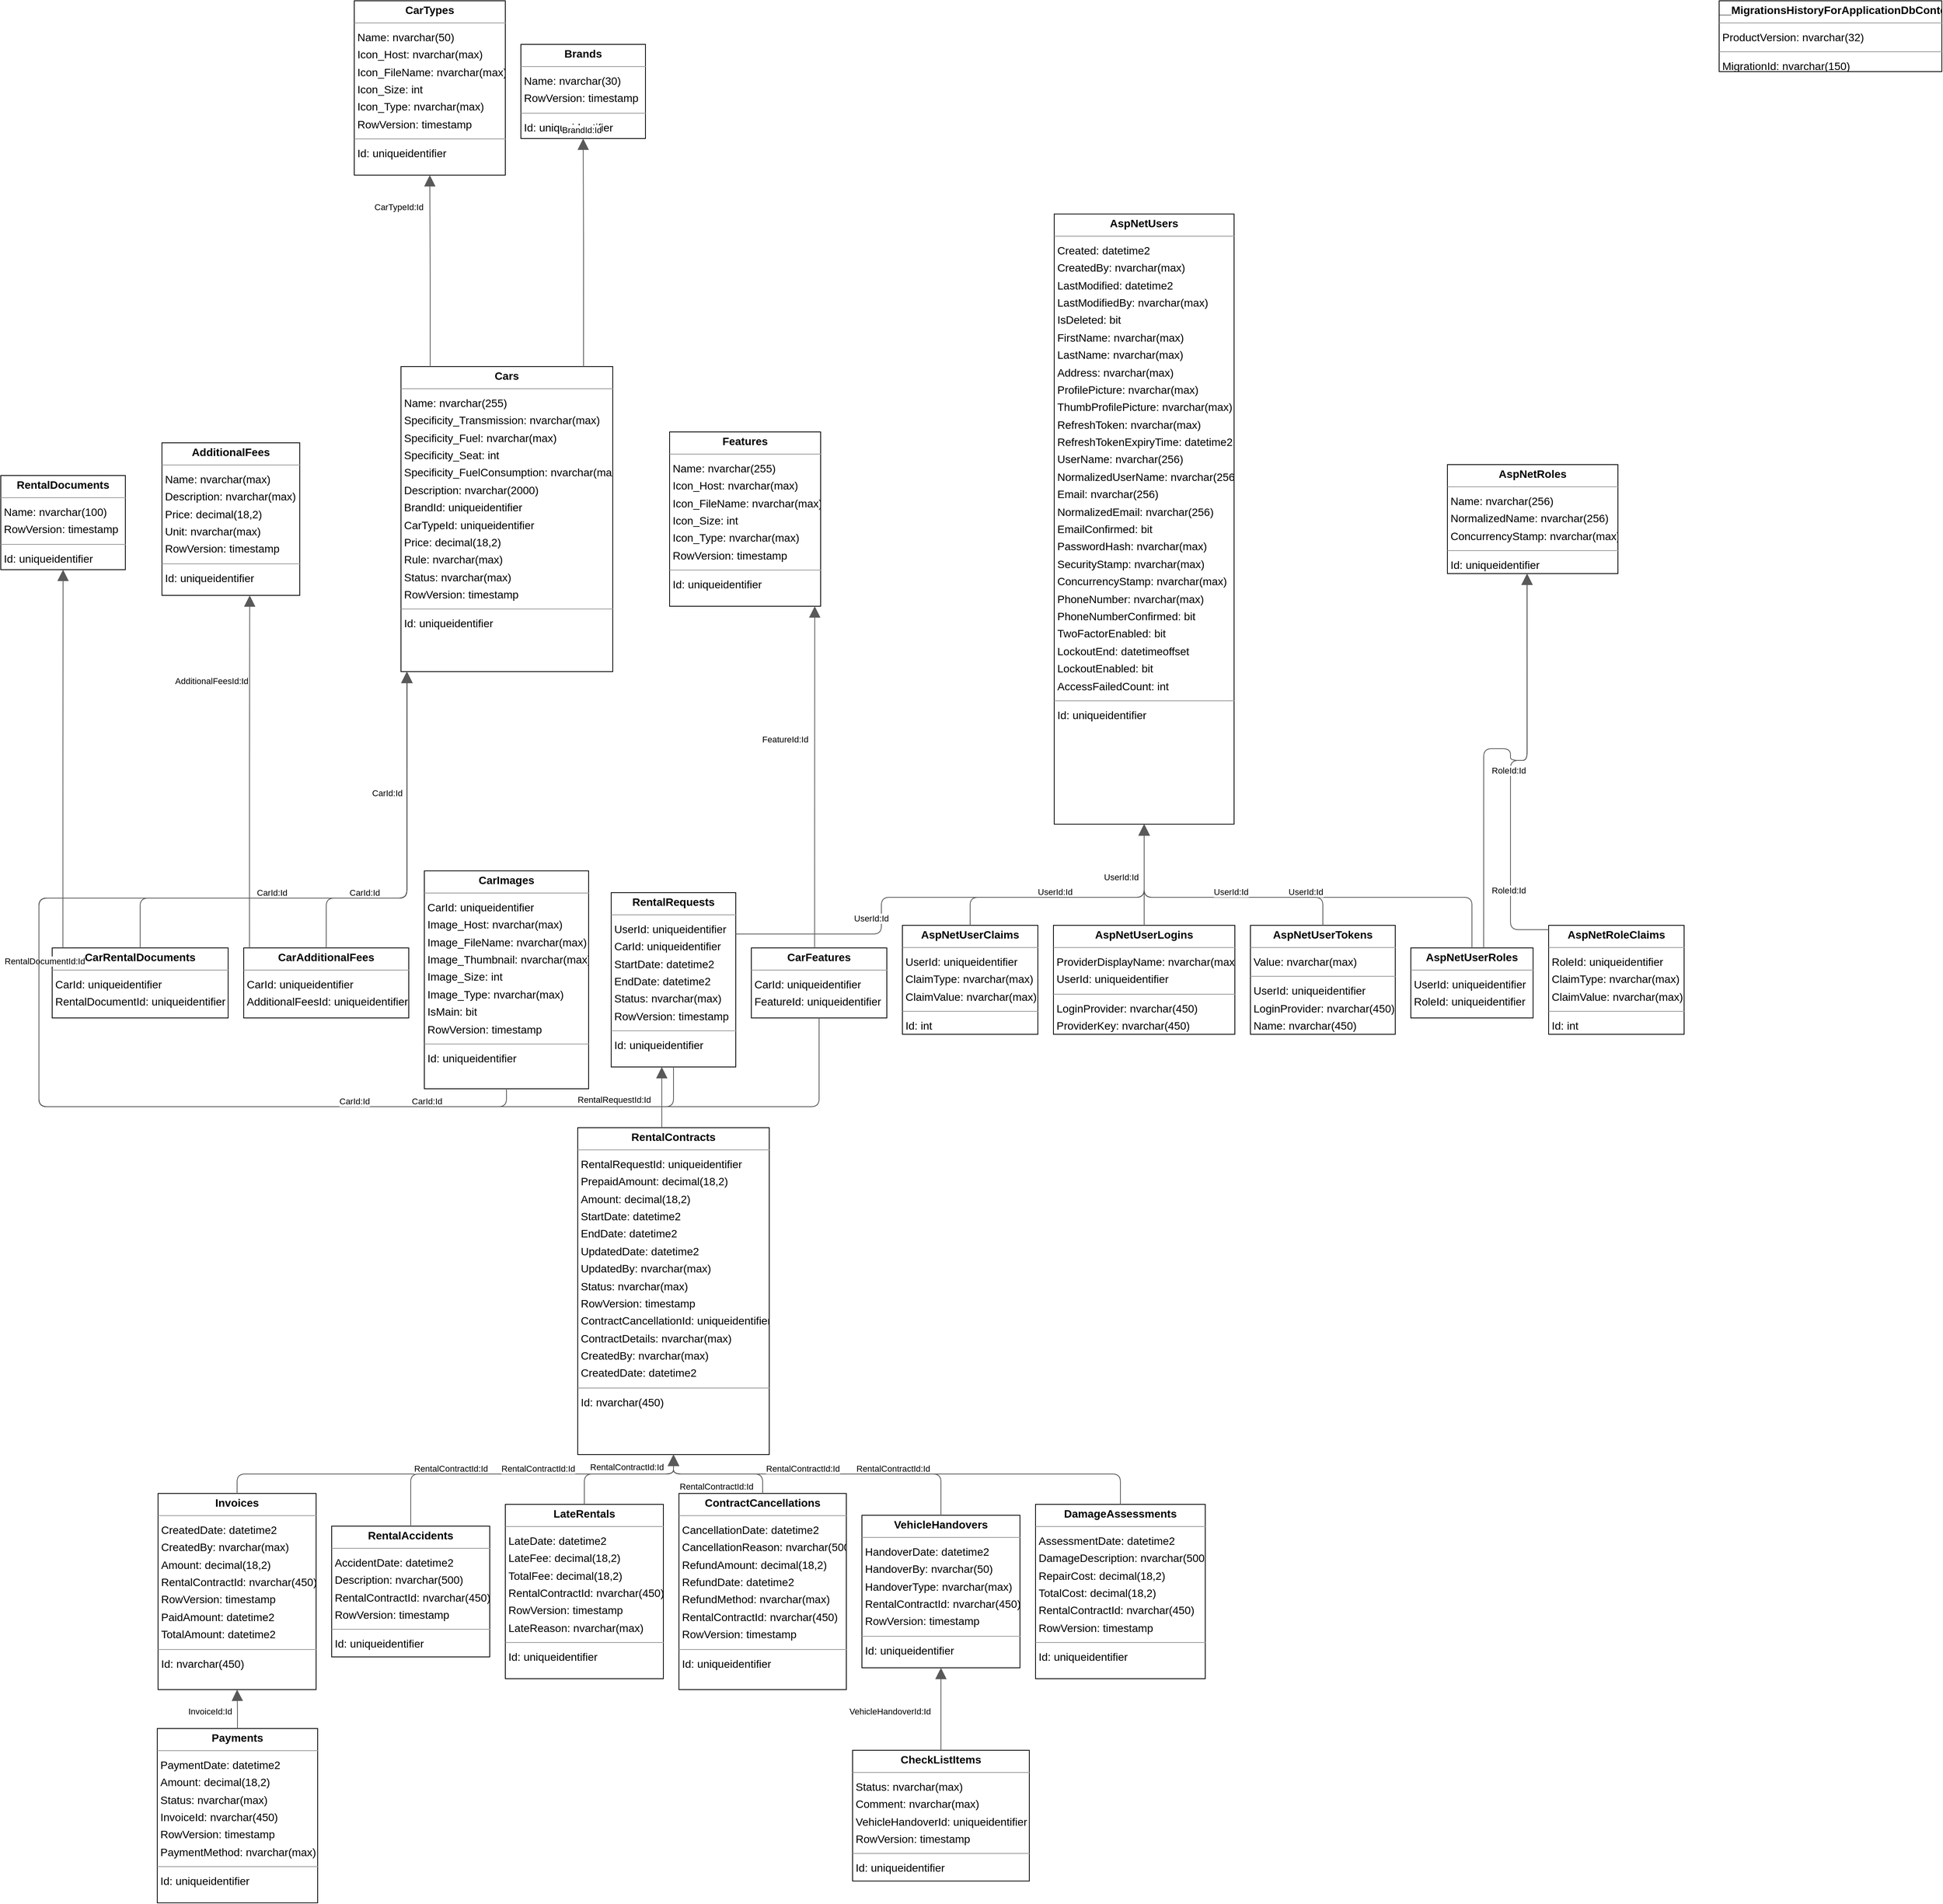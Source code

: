 <mxGraphModel dx="0" dy="0" grid="1" gridSize="10" guides="1" tooltips="1" connect="1" arrows="1" fold="1" page="0" pageScale="1" background="none" math="0" shadow="0">
  <root>
    <mxCell id="0" />
    <mxCell id="1" parent="0" />
    <mxCell id="node15" parent="1" vertex="1" value="&lt;p style=&quot;margin:0px;margin-top:4px;text-align:center;&quot;&gt;&lt;b&gt;AdditionalFees&lt;/b&gt;&lt;/p&gt;&lt;hr size=&quot;1&quot;/&gt;&lt;p style=&quot;margin:0 0 0 4px;line-height:1.6;&quot;&gt; Name: nvarchar(max)&lt;br/&gt; Description: nvarchar(max)&lt;br/&gt; Price: decimal(18,2)&lt;br/&gt; Unit: nvarchar(max)&lt;br/&gt; RowVersion: timestamp&lt;/p&gt;&lt;hr size=&quot;1&quot;/&gt;&lt;p style=&quot;margin:0 0 0 4px;line-height:1.6;&quot;&gt; Id: uniqueidentifier&lt;/p&gt;" style="verticalAlign=top;align=left;overflow=fill;fontSize=14;fontFamily=Helvetica;html=1;rounded=0;shadow=0;comic=0;labelBackgroundColor=none;strokeWidth=1;">
      <mxGeometry x="64" y="176" width="177" height="196" as="geometry" />
    </mxCell>
    <mxCell id="node0" parent="1" vertex="1" value="&lt;p style=&quot;margin:0px;margin-top:4px;text-align:center;&quot;&gt;&lt;b&gt;AspNetRoleClaims&lt;/b&gt;&lt;/p&gt;&lt;hr size=&quot;1&quot;/&gt;&lt;p style=&quot;margin:0 0 0 4px;line-height:1.6;&quot;&gt; RoleId: uniqueidentifier&lt;br/&gt; ClaimType: nvarchar(max)&lt;br/&gt; ClaimValue: nvarchar(max)&lt;/p&gt;&lt;hr size=&quot;1&quot;/&gt;&lt;p style=&quot;margin:0 0 0 4px;line-height:1.6;&quot;&gt; Id: int&lt;/p&gt;" style="verticalAlign=top;align=left;overflow=fill;fontSize=14;fontFamily=Helvetica;html=1;rounded=0;shadow=0;comic=0;labelBackgroundColor=none;strokeWidth=1;">
      <mxGeometry x="1845" y="796" width="174" height="140" as="geometry" />
    </mxCell>
    <mxCell id="node22" parent="1" vertex="1" value="&lt;p style=&quot;margin:0px;margin-top:4px;text-align:center;&quot;&gt;&lt;b&gt;AspNetRoles&lt;/b&gt;&lt;/p&gt;&lt;hr size=&quot;1&quot;/&gt;&lt;p style=&quot;margin:0 0 0 4px;line-height:1.6;&quot;&gt; Name: nvarchar(256)&lt;br/&gt; NormalizedName: nvarchar(256)&lt;br/&gt; ConcurrencyStamp: nvarchar(max)&lt;/p&gt;&lt;hr size=&quot;1&quot;/&gt;&lt;p style=&quot;margin:0 0 0 4px;line-height:1.6;&quot;&gt; Id: uniqueidentifier&lt;/p&gt;" style="verticalAlign=top;align=left;overflow=fill;fontSize=14;fontFamily=Helvetica;html=1;rounded=0;shadow=0;comic=0;labelBackgroundColor=none;strokeWidth=1;">
      <mxGeometry x="1715" y="204" width="219" height="140" as="geometry" />
    </mxCell>
    <mxCell id="node26" parent="1" vertex="1" value="&lt;p style=&quot;margin:0px;margin-top:4px;text-align:center;&quot;&gt;&lt;b&gt;AspNetUserClaims&lt;/b&gt;&lt;/p&gt;&lt;hr size=&quot;1&quot;/&gt;&lt;p style=&quot;margin:0 0 0 4px;line-height:1.6;&quot;&gt; UserId: uniqueidentifier&lt;br/&gt; ClaimType: nvarchar(max)&lt;br/&gt; ClaimValue: nvarchar(max)&lt;/p&gt;&lt;hr size=&quot;1&quot;/&gt;&lt;p style=&quot;margin:0 0 0 4px;line-height:1.6;&quot;&gt; Id: int&lt;/p&gt;" style="verticalAlign=top;align=left;overflow=fill;fontSize=14;fontFamily=Helvetica;html=1;rounded=0;shadow=0;comic=0;labelBackgroundColor=none;strokeWidth=1;">
      <mxGeometry x="1015" y="796" width="174" height="140" as="geometry" />
    </mxCell>
    <mxCell id="node2" parent="1" vertex="1" value="&lt;p style=&quot;margin:0px;margin-top:4px;text-align:center;&quot;&gt;&lt;b&gt;AspNetUserLogins&lt;/b&gt;&lt;/p&gt;&lt;hr size=&quot;1&quot;/&gt;&lt;p style=&quot;margin:0 0 0 4px;line-height:1.6;&quot;&gt; ProviderDisplayName: nvarchar(max)&lt;br/&gt; UserId: uniqueidentifier&lt;/p&gt;&lt;hr size=&quot;1&quot;/&gt;&lt;p style=&quot;margin:0 0 0 4px;line-height:1.6;&quot;&gt; LoginProvider: nvarchar(450)&lt;br/&gt; ProviderKey: nvarchar(450)&lt;/p&gt;" style="verticalAlign=top;align=left;overflow=fill;fontSize=14;fontFamily=Helvetica;html=1;rounded=0;shadow=0;comic=0;labelBackgroundColor=none;strokeWidth=1;">
      <mxGeometry x="1209" y="796" width="233" height="140" as="geometry" />
    </mxCell>
    <mxCell id="node6" parent="1" vertex="1" value="&lt;p style=&quot;margin:0px;margin-top:4px;text-align:center;&quot;&gt;&lt;b&gt;AspNetUserRoles&lt;/b&gt;&lt;/p&gt;&lt;hr size=&quot;1&quot;/&gt;&lt;p style=&quot;margin:0 0 0 4px;line-height:1.6;&quot;&gt; UserId: uniqueidentifier&lt;br/&gt; RoleId: uniqueidentifier&lt;/p&gt;" style="verticalAlign=top;align=left;overflow=fill;fontSize=14;fontFamily=Helvetica;html=1;rounded=0;shadow=0;comic=0;labelBackgroundColor=none;strokeWidth=1;">
      <mxGeometry x="1668" y="825" width="157" height="90" as="geometry" />
    </mxCell>
    <mxCell id="node5" parent="1" vertex="1" value="&lt;p style=&quot;margin:0px;margin-top:4px;text-align:center;&quot;&gt;&lt;b&gt;AspNetUserTokens&lt;/b&gt;&lt;/p&gt;&lt;hr size=&quot;1&quot;/&gt;&lt;p style=&quot;margin:0 0 0 4px;line-height:1.6;&quot;&gt; Value: nvarchar(max)&lt;/p&gt;&lt;hr size=&quot;1&quot;/&gt;&lt;p style=&quot;margin:0 0 0 4px;line-height:1.6;&quot;&gt; UserId: uniqueidentifier&lt;br/&gt; LoginProvider: nvarchar(450)&lt;br/&gt; Name: nvarchar(450)&lt;/p&gt;" style="verticalAlign=top;align=left;overflow=fill;fontSize=14;fontFamily=Helvetica;html=1;rounded=0;shadow=0;comic=0;labelBackgroundColor=none;strokeWidth=1;">
      <mxGeometry x="1462" y="796" width="186" height="140" as="geometry" />
    </mxCell>
    <mxCell id="node19" parent="1" vertex="1" value="&lt;p style=&quot;margin:0px;margin-top:4px;text-align:center;&quot;&gt;&lt;b&gt;AspNetUsers&lt;/b&gt;&lt;/p&gt;&lt;hr size=&quot;1&quot;/&gt;&lt;p style=&quot;margin:0 0 0 4px;line-height:1.6;&quot;&gt; Created: datetime2&lt;br/&gt; CreatedBy: nvarchar(max)&lt;br/&gt; LastModified: datetime2&lt;br/&gt; LastModifiedBy: nvarchar(max)&lt;br/&gt; IsDeleted: bit&lt;br/&gt; FirstName: nvarchar(max)&lt;br/&gt; LastName: nvarchar(max)&lt;br/&gt; Address: nvarchar(max)&lt;br/&gt; ProfilePicture: nvarchar(max)&lt;br/&gt; ThumbProfilePicture: nvarchar(max)&lt;br/&gt; RefreshToken: nvarchar(max)&lt;br/&gt; RefreshTokenExpiryTime: datetime2&lt;br/&gt; UserName: nvarchar(256)&lt;br/&gt; NormalizedUserName: nvarchar(256)&lt;br/&gt; Email: nvarchar(256)&lt;br/&gt; NormalizedEmail: nvarchar(256)&lt;br/&gt; EmailConfirmed: bit&lt;br/&gt; PasswordHash: nvarchar(max)&lt;br/&gt; SecurityStamp: nvarchar(max)&lt;br/&gt; ConcurrencyStamp: nvarchar(max)&lt;br/&gt; PhoneNumber: nvarchar(max)&lt;br/&gt; PhoneNumberConfirmed: bit&lt;br/&gt; TwoFactorEnabled: bit&lt;br/&gt; LockoutEnd: datetimeoffset&lt;br/&gt; LockoutEnabled: bit&lt;br/&gt; AccessFailedCount: int&lt;/p&gt;&lt;hr size=&quot;1&quot;/&gt;&lt;p style=&quot;margin:0 0 0 4px;line-height:1.6;&quot;&gt; Id: uniqueidentifier&lt;/p&gt;" style="verticalAlign=top;align=left;overflow=fill;fontSize=14;fontFamily=Helvetica;html=1;rounded=0;shadow=0;comic=0;labelBackgroundColor=none;strokeWidth=1;">
      <mxGeometry x="1210" y="-118" width="231" height="784" as="geometry" />
    </mxCell>
    <mxCell id="node13" parent="1" vertex="1" value="&lt;p style=&quot;margin:0px;margin-top:4px;text-align:center;&quot;&gt;&lt;b&gt;Brands&lt;/b&gt;&lt;/p&gt;&lt;hr size=&quot;1&quot;/&gt;&lt;p style=&quot;margin:0 0 0 4px;line-height:1.6;&quot;&gt; Name: nvarchar(30)&lt;br/&gt; RowVersion: timestamp&lt;/p&gt;&lt;hr size=&quot;1&quot;/&gt;&lt;p style=&quot;margin:0 0 0 4px;line-height:1.6;&quot;&gt; Id: uniqueidentifier&lt;/p&gt;" style="verticalAlign=top;align=left;overflow=fill;fontSize=14;fontFamily=Helvetica;html=1;rounded=0;shadow=0;comic=0;labelBackgroundColor=none;strokeWidth=1;">
      <mxGeometry x="525" y="-336" width="160" height="121" as="geometry" />
    </mxCell>
    <mxCell id="node7" parent="1" vertex="1" value="&lt;p style=&quot;margin:0px;margin-top:4px;text-align:center;&quot;&gt;&lt;b&gt;CarAdditionalFees&lt;/b&gt;&lt;/p&gt;&lt;hr size=&quot;1&quot;/&gt;&lt;p style=&quot;margin:0 0 0 4px;line-height:1.6;&quot;&gt; CarId: uniqueidentifier&lt;br/&gt; AdditionalFeesId: uniqueidentifier&lt;/p&gt;" style="verticalAlign=top;align=left;overflow=fill;fontSize=14;fontFamily=Helvetica;html=1;rounded=0;shadow=0;comic=0;labelBackgroundColor=none;strokeWidth=1;">
      <mxGeometry x="169" y="825" width="212" height="90" as="geometry" />
    </mxCell>
    <mxCell id="node9" parent="1" vertex="1" value="&lt;p style=&quot;margin:0px;margin-top:4px;text-align:center;&quot;&gt;&lt;b&gt;CarFeatures&lt;/b&gt;&lt;/p&gt;&lt;hr size=&quot;1&quot;/&gt;&lt;p style=&quot;margin:0 0 0 4px;line-height:1.6;&quot;&gt; CarId: uniqueidentifier&lt;br/&gt; FeatureId: uniqueidentifier&lt;/p&gt;" style="verticalAlign=top;align=left;overflow=fill;fontSize=14;fontFamily=Helvetica;html=1;rounded=0;shadow=0;comic=0;labelBackgroundColor=none;strokeWidth=1;">
      <mxGeometry x="821" y="825" width="174" height="90" as="geometry" />
    </mxCell>
    <mxCell id="node20" parent="1" vertex="1" value="&lt;p style=&quot;margin:0px;margin-top:4px;text-align:center;&quot;&gt;&lt;b&gt;CarImages&lt;/b&gt;&lt;/p&gt;&lt;hr size=&quot;1&quot;/&gt;&lt;p style=&quot;margin:0 0 0 4px;line-height:1.6;&quot;&gt; CarId: uniqueidentifier&lt;br/&gt; Image_Host: nvarchar(max)&lt;br/&gt; Image_FileName: nvarchar(max)&lt;br/&gt; Image_Thumbnail: nvarchar(max)&lt;br/&gt; Image_Size: int&lt;br/&gt; Image_Type: nvarchar(max)&lt;br/&gt; IsMain: bit&lt;br/&gt; RowVersion: timestamp&lt;/p&gt;&lt;hr size=&quot;1&quot;/&gt;&lt;p style=&quot;margin:0 0 0 4px;line-height:1.6;&quot;&gt; Id: uniqueidentifier&lt;/p&gt;" style="verticalAlign=top;align=left;overflow=fill;fontSize=14;fontFamily=Helvetica;html=1;rounded=0;shadow=0;comic=0;labelBackgroundColor=none;strokeWidth=1;">
      <mxGeometry x="401" y="726" width="211" height="280" as="geometry" />
    </mxCell>
    <mxCell id="node11" parent="1" vertex="1" value="&lt;p style=&quot;margin:0px;margin-top:4px;text-align:center;&quot;&gt;&lt;b&gt;CarRentalDocuments&lt;/b&gt;&lt;/p&gt;&lt;hr size=&quot;1&quot;/&gt;&lt;p style=&quot;margin:0 0 0 4px;line-height:1.6;&quot;&gt; CarId: uniqueidentifier&lt;br/&gt; RentalDocumentId: uniqueidentifier&lt;/p&gt;" style="verticalAlign=top;align=left;overflow=fill;fontSize=14;fontFamily=Helvetica;html=1;rounded=0;shadow=0;comic=0;labelBackgroundColor=none;strokeWidth=1;">
      <mxGeometry x="-77" y="825" width="226" height="90" as="geometry" />
    </mxCell>
    <mxCell id="node3" parent="1" vertex="1" value="&lt;p style=&quot;margin:0px;margin-top:4px;text-align:center;&quot;&gt;&lt;b&gt;CarTypes&lt;/b&gt;&lt;/p&gt;&lt;hr size=&quot;1&quot;/&gt;&lt;p style=&quot;margin:0 0 0 4px;line-height:1.6;&quot;&gt; Name: nvarchar(50)&lt;br/&gt; Icon_Host: nvarchar(max)&lt;br/&gt; Icon_FileName: nvarchar(max)&lt;br/&gt; Icon_Size: int&lt;br/&gt; Icon_Type: nvarchar(max)&lt;br/&gt; RowVersion: timestamp&lt;/p&gt;&lt;hr size=&quot;1&quot;/&gt;&lt;p style=&quot;margin:0 0 0 4px;line-height:1.6;&quot;&gt; Id: uniqueidentifier&lt;/p&gt;" style="verticalAlign=top;align=left;overflow=fill;fontSize=14;fontFamily=Helvetica;html=1;rounded=0;shadow=0;comic=0;labelBackgroundColor=none;strokeWidth=1;">
      <mxGeometry x="311" y="-392" width="194" height="224" as="geometry" />
    </mxCell>
    <mxCell id="node25" parent="1" vertex="1" value="&lt;p style=&quot;margin:0px;margin-top:4px;text-align:center;&quot;&gt;&lt;b&gt;Cars&lt;/b&gt;&lt;/p&gt;&lt;hr size=&quot;1&quot;/&gt;&lt;p style=&quot;margin:0 0 0 4px;line-height:1.6;&quot;&gt; Name: nvarchar(255)&lt;br/&gt; Specificity_Transmission: nvarchar(max)&lt;br/&gt; Specificity_Fuel: nvarchar(max)&lt;br/&gt; Specificity_Seat: int&lt;br/&gt; Specificity_FuelConsumption: nvarchar(max)&lt;br/&gt; Description: nvarchar(2000)&lt;br/&gt; BrandId: uniqueidentifier&lt;br/&gt; CarTypeId: uniqueidentifier&lt;br/&gt; Price: decimal(18,2)&lt;br/&gt; Rule: nvarchar(max)&lt;br/&gt; Status: nvarchar(max)&lt;br/&gt; RowVersion: timestamp&lt;/p&gt;&lt;hr size=&quot;1&quot;/&gt;&lt;p style=&quot;margin:0 0 0 4px;line-height:1.6;&quot;&gt; Id: uniqueidentifier&lt;/p&gt;" style="verticalAlign=top;align=left;overflow=fill;fontSize=14;fontFamily=Helvetica;html=1;rounded=0;shadow=0;comic=0;labelBackgroundColor=none;strokeWidth=1;">
      <mxGeometry x="371" y="78" width="272" height="392" as="geometry" />
    </mxCell>
    <mxCell id="node17" parent="1" vertex="1" value="&lt;p style=&quot;margin:0px;margin-top:4px;text-align:center;&quot;&gt;&lt;b&gt;CheckListItems&lt;/b&gt;&lt;/p&gt;&lt;hr size=&quot;1&quot;/&gt;&lt;p style=&quot;margin:0 0 0 4px;line-height:1.6;&quot;&gt; Status: nvarchar(max)&lt;br/&gt; Comment: nvarchar(max)&lt;br/&gt; VehicleHandoverId: uniqueidentifier&lt;br/&gt; RowVersion: timestamp&lt;/p&gt;&lt;hr size=&quot;1&quot;/&gt;&lt;p style=&quot;margin:0 0 0 4px;line-height:1.6;&quot;&gt; Id: uniqueidentifier&lt;/p&gt;" style="verticalAlign=top;align=left;overflow=fill;fontSize=14;fontFamily=Helvetica;html=1;rounded=0;shadow=0;comic=0;labelBackgroundColor=none;strokeWidth=1;">
      <mxGeometry x="951" y="1856" width="227" height="168" as="geometry" />
    </mxCell>
    <mxCell id="node24" parent="1" vertex="1" value="&lt;p style=&quot;margin:0px;margin-top:4px;text-align:center;&quot;&gt;&lt;b&gt;ContractCancellations&lt;/b&gt;&lt;/p&gt;&lt;hr size=&quot;1&quot;/&gt;&lt;p style=&quot;margin:0 0 0 4px;line-height:1.6;&quot;&gt; CancellationDate: datetime2&lt;br/&gt; CancellationReason: nvarchar(500)&lt;br/&gt; RefundAmount: decimal(18,2)&lt;br/&gt; RefundDate: datetime2&lt;br/&gt; RefundMethod: nvarchar(max)&lt;br/&gt; RentalContractId: nvarchar(450)&lt;br/&gt; RowVersion: timestamp&lt;/p&gt;&lt;hr size=&quot;1&quot;/&gt;&lt;p style=&quot;margin:0 0 0 4px;line-height:1.6;&quot;&gt; Id: uniqueidentifier&lt;/p&gt;" style="verticalAlign=top;align=left;overflow=fill;fontSize=14;fontFamily=Helvetica;html=1;rounded=0;shadow=0;comic=0;labelBackgroundColor=none;strokeWidth=1;">
      <mxGeometry x="728" y="1526" width="215" height="252" as="geometry" />
    </mxCell>
    <mxCell id="node27" parent="1" vertex="1" value="&lt;p style=&quot;margin:0px;margin-top:4px;text-align:center;&quot;&gt;&lt;b&gt;DamageAssessments&lt;/b&gt;&lt;/p&gt;&lt;hr size=&quot;1&quot;/&gt;&lt;p style=&quot;margin:0 0 0 4px;line-height:1.6;&quot;&gt; AssessmentDate: datetime2&lt;br/&gt; DamageDescription: nvarchar(500)&lt;br/&gt; RepairCost: decimal(18,2)&lt;br/&gt; TotalCost: decimal(18,2)&lt;br/&gt; RentalContractId: nvarchar(450)&lt;br/&gt; RowVersion: timestamp&lt;/p&gt;&lt;hr size=&quot;1&quot;/&gt;&lt;p style=&quot;margin:0 0 0 4px;line-height:1.6;&quot;&gt; Id: uniqueidentifier&lt;/p&gt;" style="verticalAlign=top;align=left;overflow=fill;fontSize=14;fontFamily=Helvetica;html=1;rounded=0;shadow=0;comic=0;labelBackgroundColor=none;strokeWidth=1;">
      <mxGeometry x="1186" y="1540" width="218" height="224" as="geometry" />
    </mxCell>
    <mxCell id="node16" parent="1" vertex="1" value="&lt;p style=&quot;margin:0px;margin-top:4px;text-align:center;&quot;&gt;&lt;b&gt;Features&lt;/b&gt;&lt;/p&gt;&lt;hr size=&quot;1&quot;/&gt;&lt;p style=&quot;margin:0 0 0 4px;line-height:1.6;&quot;&gt; Name: nvarchar(255)&lt;br/&gt; Icon_Host: nvarchar(max)&lt;br/&gt; Icon_FileName: nvarchar(max)&lt;br/&gt; Icon_Size: int&lt;br/&gt; Icon_Type: nvarchar(max)&lt;br/&gt; RowVersion: timestamp&lt;/p&gt;&lt;hr size=&quot;1&quot;/&gt;&lt;p style=&quot;margin:0 0 0 4px;line-height:1.6;&quot;&gt; Id: uniqueidentifier&lt;/p&gt;" style="verticalAlign=top;align=left;overflow=fill;fontSize=14;fontFamily=Helvetica;html=1;rounded=0;shadow=0;comic=0;labelBackgroundColor=none;strokeWidth=1;">
      <mxGeometry x="716" y="162" width="194" height="224" as="geometry" />
    </mxCell>
    <mxCell id="node8" parent="1" vertex="1" value="&lt;p style=&quot;margin:0px;margin-top:4px;text-align:center;&quot;&gt;&lt;b&gt;Invoices&lt;/b&gt;&lt;/p&gt;&lt;hr size=&quot;1&quot;/&gt;&lt;p style=&quot;margin:0 0 0 4px;line-height:1.6;&quot;&gt; CreatedDate: datetime2&lt;br/&gt; CreatedBy: nvarchar(max)&lt;br/&gt; Amount: decimal(18,2)&lt;br/&gt; RentalContractId: nvarchar(450)&lt;br/&gt; RowVersion: timestamp&lt;br/&gt; PaidAmount: datetime2&lt;br/&gt; TotalAmount: datetime2&lt;/p&gt;&lt;hr size=&quot;1&quot;/&gt;&lt;p style=&quot;margin:0 0 0 4px;line-height:1.6;&quot;&gt; Id: nvarchar(450)&lt;/p&gt;" style="verticalAlign=top;align=left;overflow=fill;fontSize=14;fontFamily=Helvetica;html=1;rounded=0;shadow=0;comic=0;labelBackgroundColor=none;strokeWidth=1;">
      <mxGeometry x="59" y="1526" width="203" height="252" as="geometry" />
    </mxCell>
    <mxCell id="node14" parent="1" vertex="1" value="&lt;p style=&quot;margin:0px;margin-top:4px;text-align:center;&quot;&gt;&lt;b&gt;LateRentals&lt;/b&gt;&lt;/p&gt;&lt;hr size=&quot;1&quot;/&gt;&lt;p style=&quot;margin:0 0 0 4px;line-height:1.6;&quot;&gt; LateDate: datetime2&lt;br/&gt; LateFee: decimal(18,2)&lt;br/&gt; TotalFee: decimal(18,2)&lt;br/&gt; RentalContractId: nvarchar(450)&lt;br/&gt; RowVersion: timestamp&lt;br/&gt; LateReason: nvarchar(max)&lt;/p&gt;&lt;hr size=&quot;1&quot;/&gt;&lt;p style=&quot;margin:0 0 0 4px;line-height:1.6;&quot;&gt; Id: uniqueidentifier&lt;/p&gt;" style="verticalAlign=top;align=left;overflow=fill;fontSize=14;fontFamily=Helvetica;html=1;rounded=0;shadow=0;comic=0;labelBackgroundColor=none;strokeWidth=1;">
      <mxGeometry x="505" y="1540" width="203" height="224" as="geometry" />
    </mxCell>
    <mxCell id="node4" parent="1" vertex="1" value="&lt;p style=&quot;margin:0px;margin-top:4px;text-align:center;&quot;&gt;&lt;b&gt;Payments&lt;/b&gt;&lt;/p&gt;&lt;hr size=&quot;1&quot;/&gt;&lt;p style=&quot;margin:0 0 0 4px;line-height:1.6;&quot;&gt; PaymentDate: datetime2&lt;br/&gt; Amount: decimal(18,2)&lt;br/&gt; Status: nvarchar(max)&lt;br/&gt; InvoiceId: nvarchar(450)&lt;br/&gt; RowVersion: timestamp&lt;br/&gt; PaymentMethod: nvarchar(max)&lt;/p&gt;&lt;hr size=&quot;1&quot;/&gt;&lt;p style=&quot;margin:0 0 0 4px;line-height:1.6;&quot;&gt; Id: uniqueidentifier&lt;/p&gt;" style="verticalAlign=top;align=left;overflow=fill;fontSize=14;fontFamily=Helvetica;html=1;rounded=0;shadow=0;comic=0;labelBackgroundColor=none;strokeWidth=1;">
      <mxGeometry x="58" y="1828" width="206" height="224" as="geometry" />
    </mxCell>
    <mxCell id="node10" parent="1" vertex="1" value="&lt;p style=&quot;margin:0px;margin-top:4px;text-align:center;&quot;&gt;&lt;b&gt;RentalAccidents&lt;/b&gt;&lt;/p&gt;&lt;hr size=&quot;1&quot;/&gt;&lt;p style=&quot;margin:0 0 0 4px;line-height:1.6;&quot;&gt; AccidentDate: datetime2&lt;br/&gt; Description: nvarchar(500)&lt;br/&gt; RentalContractId: nvarchar(450)&lt;br/&gt; RowVersion: timestamp&lt;/p&gt;&lt;hr size=&quot;1&quot;/&gt;&lt;p style=&quot;margin:0 0 0 4px;line-height:1.6;&quot;&gt; Id: uniqueidentifier&lt;/p&gt;" style="verticalAlign=top;align=left;overflow=fill;fontSize=14;fontFamily=Helvetica;html=1;rounded=0;shadow=0;comic=0;labelBackgroundColor=none;strokeWidth=1;">
      <mxGeometry x="282" y="1568" width="203" height="168" as="geometry" />
    </mxCell>
    <mxCell id="node12" parent="1" vertex="1" value="&lt;p style=&quot;margin:0px;margin-top:4px;text-align:center;&quot;&gt;&lt;b&gt;RentalContracts&lt;/b&gt;&lt;/p&gt;&lt;hr size=&quot;1&quot;/&gt;&lt;p style=&quot;margin:0 0 0 4px;line-height:1.6;&quot;&gt; RentalRequestId: uniqueidentifier&lt;br/&gt; PrepaidAmount: decimal(18,2)&lt;br/&gt; Amount: decimal(18,2)&lt;br/&gt; StartDate: datetime2&lt;br/&gt; EndDate: datetime2&lt;br/&gt; UpdatedDate: datetime2&lt;br/&gt; UpdatedBy: nvarchar(max)&lt;br/&gt; Status: nvarchar(max)&lt;br/&gt; RowVersion: timestamp&lt;br/&gt; ContractCancellationId: uniqueidentifier&lt;br/&gt; ContractDetails: nvarchar(max)&lt;br/&gt; CreatedBy: nvarchar(max)&lt;br/&gt; CreatedDate: datetime2&lt;/p&gt;&lt;hr size=&quot;1&quot;/&gt;&lt;p style=&quot;margin:0 0 0 4px;line-height:1.6;&quot;&gt; Id: nvarchar(450)&lt;/p&gt;" style="verticalAlign=top;align=left;overflow=fill;fontSize=14;fontFamily=Helvetica;html=1;rounded=0;shadow=0;comic=0;labelBackgroundColor=none;strokeWidth=1;">
      <mxGeometry x="598" y="1056" width="246" height="420" as="geometry" />
    </mxCell>
    <mxCell id="node23" parent="1" vertex="1" value="&lt;p style=&quot;margin:0px;margin-top:4px;text-align:center;&quot;&gt;&lt;b&gt;RentalDocuments&lt;/b&gt;&lt;/p&gt;&lt;hr size=&quot;1&quot;/&gt;&lt;p style=&quot;margin:0 0 0 4px;line-height:1.6;&quot;&gt; Name: nvarchar(100)&lt;br/&gt; RowVersion: timestamp&lt;/p&gt;&lt;hr size=&quot;1&quot;/&gt;&lt;p style=&quot;margin:0 0 0 4px;line-height:1.6;&quot;&gt; Id: uniqueidentifier&lt;/p&gt;" style="verticalAlign=top;align=left;overflow=fill;fontSize=14;fontFamily=Helvetica;html=1;rounded=0;shadow=0;comic=0;labelBackgroundColor=none;strokeWidth=1;">
      <mxGeometry x="-143" y="218" width="160" height="121" as="geometry" />
    </mxCell>
    <mxCell id="node1" parent="1" vertex="1" value="&lt;p style=&quot;margin:0px;margin-top:4px;text-align:center;&quot;&gt;&lt;b&gt;RentalRequests&lt;/b&gt;&lt;/p&gt;&lt;hr size=&quot;1&quot;/&gt;&lt;p style=&quot;margin:0 0 0 4px;line-height:1.6;&quot;&gt; UserId: uniqueidentifier&lt;br/&gt; CarId: uniqueidentifier&lt;br/&gt; StartDate: datetime2&lt;br/&gt; EndDate: datetime2&lt;br/&gt; Status: nvarchar(max)&lt;br/&gt; RowVersion: timestamp&lt;/p&gt;&lt;hr size=&quot;1&quot;/&gt;&lt;p style=&quot;margin:0 0 0 4px;line-height:1.6;&quot;&gt; Id: uniqueidentifier&lt;/p&gt;" style="verticalAlign=top;align=left;overflow=fill;fontSize=14;fontFamily=Helvetica;html=1;rounded=0;shadow=0;comic=0;labelBackgroundColor=none;strokeWidth=1;">
      <mxGeometry x="641" y="754" width="160" height="224" as="geometry" />
    </mxCell>
    <mxCell id="node21" parent="1" vertex="1" value="&lt;p style=&quot;margin:0px;margin-top:4px;text-align:center;&quot;&gt;&lt;b&gt;VehicleHandovers&lt;/b&gt;&lt;/p&gt;&lt;hr size=&quot;1&quot;/&gt;&lt;p style=&quot;margin:0 0 0 4px;line-height:1.6;&quot;&gt; HandoverDate: datetime2&lt;br/&gt; HandoverBy: nvarchar(50)&lt;br/&gt; HandoverType: nvarchar(max)&lt;br/&gt; RentalContractId: nvarchar(450)&lt;br/&gt; RowVersion: timestamp&lt;/p&gt;&lt;hr size=&quot;1&quot;/&gt;&lt;p style=&quot;margin:0 0 0 4px;line-height:1.6;&quot;&gt; Id: uniqueidentifier&lt;/p&gt;" style="verticalAlign=top;align=left;overflow=fill;fontSize=14;fontFamily=Helvetica;html=1;rounded=0;shadow=0;comic=0;labelBackgroundColor=none;strokeWidth=1;">
      <mxGeometry x="963" y="1554" width="203" height="196" as="geometry" />
    </mxCell>
    <mxCell id="node18" parent="1" vertex="1" value="&lt;p style=&quot;margin:0px;margin-top:4px;text-align:center;&quot;&gt;&lt;b&gt;__MigrationsHistoryForApplicationDbContext&lt;/b&gt;&lt;/p&gt;&lt;hr size=&quot;1&quot;/&gt;&lt;p style=&quot;margin:0 0 0 4px;line-height:1.6;&quot;&gt; ProductVersion: nvarchar(32)&lt;/p&gt;&lt;hr size=&quot;1&quot;/&gt;&lt;p style=&quot;margin:0 0 0 4px;line-height:1.6;&quot;&gt; MigrationId: nvarchar(150)&lt;/p&gt;" style="verticalAlign=top;align=left;overflow=fill;fontSize=14;fontFamily=Helvetica;html=1;rounded=0;shadow=0;comic=0;labelBackgroundColor=none;strokeWidth=1;">
      <mxGeometry x="2064" y="-392" width="286" height="91" as="geometry" />
    </mxCell>
    <mxCell id="edge17" edge="1" value="" parent="1" source="node0" target="node22" style="html=1;rounded=1;edgeStyle=orthogonalEdgeStyle;dashed=0;startArrow=none;endArrow=block;endSize=12;strokeColor=#595959;exitX=0.000;exitY=0.039;exitDx=0;exitDy=0;entryX=0.467;entryY=1.000;entryDx=0;entryDy=0;">
      <mxGeometry width="50" height="50" relative="1" as="geometry">
        <Array as="points">
          <mxPoint x="1796" y="802" />
          <mxPoint x="1796" y="584" />
          <mxPoint x="1818" y="584" />
        </Array>
      </mxGeometry>
    </mxCell>
    <mxCell id="label104" parent="edge17" vertex="1" connectable="0" value="RoleId:Id" style="edgeLabel;resizable=0;html=1;align=left;verticalAlign=top;strokeColor=default;">
      <mxGeometry x="1770" y="738" as="geometry" />
    </mxCell>
    <mxCell id="edge12" edge="1" value="" parent="1" source="node26" target="node19" style="html=1;rounded=1;edgeStyle=orthogonalEdgeStyle;dashed=0;startArrow=none;endArrow=block;endSize=12;strokeColor=#595959;exitX=0.500;exitY=0.000;exitDx=0;exitDy=0;entryX=0.500;entryY=1.000;entryDx=0;entryDy=0;">
      <mxGeometry width="50" height="50" relative="1" as="geometry">
        <Array as="points">
          <mxPoint x="1102" y="760" />
          <mxPoint x="1326" y="760" />
        </Array>
      </mxGeometry>
    </mxCell>
    <mxCell id="label74" parent="edge12" vertex="1" connectable="0" value="UserId:Id" style="edgeLabel;resizable=0;html=1;align=left;verticalAlign=top;strokeColor=default;">
      <mxGeometry x="1187" y="740" as="geometry" />
    </mxCell>
    <mxCell id="edge1" edge="1" value="" parent="1" source="node2" target="node19" style="html=1;rounded=1;edgeStyle=orthogonalEdgeStyle;dashed=0;startArrow=none;endArrow=block;endSize=12;strokeColor=#595959;exitX=0.500;exitY=0.000;exitDx=0;exitDy=0;entryX=0.500;entryY=1.000;entryDx=0;entryDy=0;">
      <mxGeometry width="50" height="50" relative="1" as="geometry">
        <Array as="points" />
      </mxGeometry>
    </mxCell>
    <mxCell id="label8" parent="edge1" vertex="1" connectable="0" value="UserId:Id" style="edgeLabel;resizable=0;html=1;align=left;verticalAlign=top;strokeColor=default;">
      <mxGeometry x="1272" y="721" as="geometry" />
    </mxCell>
    <mxCell id="edge10" edge="1" value="" parent="1" source="node6" target="node22" style="html=1;rounded=1;edgeStyle=orthogonalEdgeStyle;dashed=0;startArrow=none;endArrow=block;endSize=12;strokeColor=#595959;exitX=0.596;exitY=0.000;exitDx=0;exitDy=0;entryX=0.467;entryY=1.000;entryDx=0;entryDy=0;">
      <mxGeometry width="50" height="50" relative="1" as="geometry">
        <Array as="points">
          <mxPoint x="1762" y="569" />
          <mxPoint x="1796" y="569" />
          <mxPoint x="1796" y="584" />
          <mxPoint x="1818" y="584" />
        </Array>
      </mxGeometry>
    </mxCell>
    <mxCell id="label62" parent="edge10" vertex="1" connectable="0" value="RoleId:Id" style="edgeLabel;resizable=0;html=1;align=left;verticalAlign=top;strokeColor=default;">
      <mxGeometry x="1770" y="584" as="geometry" />
    </mxCell>
    <mxCell id="edge0" edge="1" value="" parent="1" source="node6" target="node19" style="html=1;rounded=1;edgeStyle=orthogonalEdgeStyle;dashed=0;startArrow=none;endArrow=block;endSize=12;strokeColor=#595959;exitX=0.500;exitY=0.000;exitDx=0;exitDy=0;entryX=0.500;entryY=1.000;entryDx=0;entryDy=0;">
      <mxGeometry width="50" height="50" relative="1" as="geometry">
        <Array as="points">
          <mxPoint x="1747" y="760" />
          <mxPoint x="1326" y="760" />
        </Array>
      </mxGeometry>
    </mxCell>
    <mxCell id="label2" parent="edge0" vertex="1" connectable="0" value="UserId:Id" style="edgeLabel;resizable=0;html=1;align=left;verticalAlign=top;strokeColor=default;">
      <mxGeometry x="1509" y="740" as="geometry" />
    </mxCell>
    <mxCell id="edge16" edge="1" value="" parent="1" source="node5" target="node19" style="html=1;rounded=1;edgeStyle=orthogonalEdgeStyle;dashed=0;startArrow=none;endArrow=block;endSize=12;strokeColor=#595959;exitX=0.500;exitY=0.000;exitDx=0;exitDy=0;entryX=0.500;entryY=1.000;entryDx=0;entryDy=0;">
      <mxGeometry width="50" height="50" relative="1" as="geometry">
        <Array as="points">
          <mxPoint x="1555" y="760" />
          <mxPoint x="1326" y="760" />
        </Array>
      </mxGeometry>
    </mxCell>
    <mxCell id="label98" parent="edge16" vertex="1" connectable="0" value="UserId:Id" style="edgeLabel;resizable=0;html=1;align=left;verticalAlign=top;strokeColor=default;">
      <mxGeometry x="1413" y="740" as="geometry" />
    </mxCell>
    <mxCell id="edge9" edge="1" value="" parent="1" source="node7" target="node15" style="html=1;rounded=1;edgeStyle=orthogonalEdgeStyle;dashed=0;startArrow=none;endArrow=block;endSize=12;strokeColor=#595959;exitX=0.035;exitY=0.000;exitDx=0;exitDy=0;entryX=0.637;entryY=1.000;entryDx=0;entryDy=0;">
      <mxGeometry width="50" height="50" relative="1" as="geometry">
        <Array as="points" />
      </mxGeometry>
    </mxCell>
    <mxCell id="label56" parent="edge9" vertex="1" connectable="0" value="AdditionalFeesId:Id" style="edgeLabel;resizable=0;html=1;align=left;verticalAlign=top;strokeColor=default;">
      <mxGeometry x="79" y="469" as="geometry" />
    </mxCell>
    <mxCell id="edge24" edge="1" value="" parent="1" source="node7" target="node25" style="html=1;rounded=1;edgeStyle=orthogonalEdgeStyle;dashed=0;startArrow=none;endArrow=block;endSize=12;strokeColor=#595959;exitX=0.500;exitY=0.000;exitDx=0;exitDy=0;entryX=0.028;entryY=1.000;entryDx=0;entryDy=0;">
      <mxGeometry width="50" height="50" relative="1" as="geometry">
        <Array as="points">
          <mxPoint x="275" y="761" />
          <mxPoint x="379" y="761" />
        </Array>
      </mxGeometry>
    </mxCell>
    <mxCell id="label146" parent="edge24" vertex="1" connectable="0" value="CarId:Id" style="edgeLabel;resizable=0;html=1;align=left;verticalAlign=top;strokeColor=default;">
      <mxGeometry x="303" y="741" as="geometry" />
    </mxCell>
    <mxCell id="edge5" edge="1" value="" parent="1" source="node9" target="node25" style="html=1;rounded=1;edgeStyle=orthogonalEdgeStyle;dashed=0;startArrow=none;endArrow=block;endSize=12;strokeColor=#595959;exitX=0.500;exitY=1.000;exitDx=0;exitDy=0;entryX=0.028;entryY=1.000;entryDx=0;entryDy=0;">
      <mxGeometry width="50" height="50" relative="1" as="geometry">
        <Array as="points">
          <mxPoint x="908" y="1029" />
          <mxPoint x="-94" y="1029" />
          <mxPoint x="-94" y="761" />
          <mxPoint x="379" y="761" />
        </Array>
      </mxGeometry>
    </mxCell>
    <mxCell id="label32" parent="edge5" vertex="1" connectable="0" value="CarId:Id" style="edgeLabel;resizable=0;html=1;align=left;verticalAlign=top;strokeColor=default;">
      <mxGeometry x="383" y="1009" as="geometry" />
    </mxCell>
    <mxCell id="edge15" edge="1" value="" parent="1" source="node9" target="node16" style="html=1;rounded=1;edgeStyle=orthogonalEdgeStyle;dashed=0;startArrow=none;endArrow=block;endSize=12;strokeColor=#595959;exitX=0.467;exitY=0.000;exitDx=0;exitDy=0;entryX=0.961;entryY=1.000;entryDx=0;entryDy=0;">
      <mxGeometry width="50" height="50" relative="1" as="geometry">
        <Array as="points" />
      </mxGeometry>
    </mxCell>
    <mxCell id="label92" parent="edge15" vertex="1" connectable="0" value="FeatureId:Id" style="edgeLabel;resizable=0;html=1;align=left;verticalAlign=top;strokeColor=default;">
      <mxGeometry x="833" y="544" as="geometry" />
    </mxCell>
    <mxCell id="edge4" edge="1" value="" parent="1" source="node20" target="node25" style="html=1;rounded=1;edgeStyle=orthogonalEdgeStyle;dashed=0;startArrow=none;endArrow=block;endSize=12;strokeColor=#595959;exitX=0.500;exitY=1.000;exitDx=0;exitDy=0;entryX=0.028;entryY=1.000;entryDx=0;entryDy=0;">
      <mxGeometry width="50" height="50" relative="1" as="geometry">
        <Array as="points">
          <mxPoint x="507" y="1029" />
          <mxPoint x="-94" y="1029" />
          <mxPoint x="-94" y="761" />
          <mxPoint x="379" y="761" />
        </Array>
      </mxGeometry>
    </mxCell>
    <mxCell id="label26" parent="edge4" vertex="1" connectable="0" value="CarId:Id" style="edgeLabel;resizable=0;html=1;align=left;verticalAlign=top;strokeColor=default;">
      <mxGeometry x="332" y="613" as="geometry" />
    </mxCell>
    <mxCell id="edge22" edge="1" value="" parent="1" source="node11" target="node25" style="html=1;rounded=1;edgeStyle=orthogonalEdgeStyle;dashed=0;startArrow=none;endArrow=block;endSize=12;strokeColor=#595959;exitX=0.500;exitY=0.000;exitDx=0;exitDy=0;entryX=0.028;entryY=1.000;entryDx=0;entryDy=0;">
      <mxGeometry width="50" height="50" relative="1" as="geometry">
        <Array as="points">
          <mxPoint x="36" y="761" />
          <mxPoint x="379" y="761" />
        </Array>
      </mxGeometry>
    </mxCell>
    <mxCell id="label134" parent="edge22" vertex="1" connectable="0" value="CarId:Id" style="edgeLabel;resizable=0;html=1;align=left;verticalAlign=top;strokeColor=default;">
      <mxGeometry x="184" y="741" as="geometry" />
    </mxCell>
    <mxCell id="edge21" edge="1" value="" parent="1" source="node11" target="node23" style="html=1;rounded=1;edgeStyle=orthogonalEdgeStyle;dashed=0;startArrow=none;endArrow=block;endSize=12;strokeColor=#595959;exitX=0.061;exitY=0.000;exitDx=0;exitDy=0;entryX=0.500;entryY=1.000;entryDx=0;entryDy=0;">
      <mxGeometry width="50" height="50" relative="1" as="geometry">
        <Array as="points" />
      </mxGeometry>
    </mxCell>
    <mxCell id="label128" parent="edge21" vertex="1" connectable="0" value="RentalDocumentId:Id" style="edgeLabel;resizable=0;html=1;align=left;verticalAlign=top;strokeColor=default;">
      <mxGeometry x="-140" y="829" as="geometry" />
    </mxCell>
    <mxCell id="edge3" edge="1" value="" parent="1" source="node25" target="node13" style="html=1;rounded=1;edgeStyle=orthogonalEdgeStyle;dashed=0;startArrow=none;endArrow=block;endSize=12;strokeColor=#595959;exitX=0.862;exitY=0.000;exitDx=0;exitDy=0;entryX=0.500;entryY=1.000;entryDx=0;entryDy=0;">
      <mxGeometry width="50" height="50" relative="1" as="geometry">
        <Array as="points" />
      </mxGeometry>
    </mxCell>
    <mxCell id="label20" parent="edge3" vertex="1" connectable="0" value="BrandId:Id" style="edgeLabel;resizable=0;html=1;align=left;verticalAlign=top;strokeColor=default;">
      <mxGeometry x="576" y="-239" as="geometry" />
    </mxCell>
    <mxCell id="edge25" edge="1" value="" parent="1" source="node25" target="node3" style="html=1;rounded=1;edgeStyle=orthogonalEdgeStyle;dashed=0;startArrow=none;endArrow=block;endSize=12;strokeColor=#595959;exitX=0.138;exitY=0.000;exitDx=0;exitDy=0;entryX=0.500;entryY=1.000;entryDx=0;entryDy=0;">
      <mxGeometry width="50" height="50" relative="1" as="geometry">
        <Array as="points" />
      </mxGeometry>
    </mxCell>
    <mxCell id="label152" parent="edge25" vertex="1" connectable="0" value="CarTypeId:Id" style="edgeLabel;resizable=0;html=1;align=left;verticalAlign=top;strokeColor=default;">
      <mxGeometry x="335" y="-140" as="geometry" />
    </mxCell>
    <mxCell id="edge11" edge="1" value="" parent="1" source="node17" target="node21" style="html=1;rounded=1;edgeStyle=orthogonalEdgeStyle;dashed=0;startArrow=none;endArrow=block;endSize=12;strokeColor=#595959;exitX=0.500;exitY=0.000;exitDx=0;exitDy=0;entryX=0.500;entryY=1.000;entryDx=0;entryDy=0;">
      <mxGeometry width="50" height="50" relative="1" as="geometry">
        <Array as="points" />
      </mxGeometry>
    </mxCell>
    <mxCell id="label68" parent="edge11" vertex="1" connectable="0" value="VehicleHandoverId:Id" style="edgeLabel;resizable=0;html=1;align=left;verticalAlign=top;strokeColor=default;">
      <mxGeometry x="945" y="1793" as="geometry" />
    </mxCell>
    <mxCell id="edge2" edge="1" value="" parent="1" source="node24" target="node12" style="html=1;rounded=1;edgeStyle=orthogonalEdgeStyle;dashed=0;startArrow=none;endArrow=block;endSize=12;strokeColor=#595959;exitX=0.500;exitY=0.000;exitDx=0;exitDy=0;entryX=0.500;entryY=1.000;entryDx=0;entryDy=0;">
      <mxGeometry width="50" height="50" relative="1" as="geometry">
        <Array as="points">
          <mxPoint x="836" y="1501" />
          <mxPoint x="721" y="1501" />
        </Array>
      </mxGeometry>
    </mxCell>
    <mxCell id="label14" parent="edge2" vertex="1" connectable="0" value="RentalContractId:Id" style="edgeLabel;resizable=0;html=1;align=left;verticalAlign=top;strokeColor=default;">
      <mxGeometry x="727" y="1504" as="geometry" />
    </mxCell>
    <mxCell id="edge18" edge="1" value="" parent="1" source="node27" target="node12" style="html=1;rounded=1;edgeStyle=orthogonalEdgeStyle;dashed=0;startArrow=none;endArrow=block;endSize=12;strokeColor=#595959;exitX=0.500;exitY=0.000;exitDx=0;exitDy=0;entryX=0.500;entryY=1.000;entryDx=0;entryDy=0;">
      <mxGeometry width="50" height="50" relative="1" as="geometry">
        <Array as="points">
          <mxPoint x="1295" y="1501" />
          <mxPoint x="721" y="1501" />
        </Array>
      </mxGeometry>
    </mxCell>
    <mxCell id="label110" parent="edge18" vertex="1" connectable="0" value="RentalContractId:Id" style="edgeLabel;resizable=0;html=1;align=left;verticalAlign=top;strokeColor=default;">
      <mxGeometry x="954" y="1481" as="geometry" />
    </mxCell>
    <mxCell id="edge23" edge="1" value="" parent="1" source="node8" target="node12" style="html=1;rounded=1;edgeStyle=orthogonalEdgeStyle;dashed=0;startArrow=none;endArrow=block;endSize=12;strokeColor=#595959;exitX=0.500;exitY=0.000;exitDx=0;exitDy=0;entryX=0.500;entryY=1.000;entryDx=0;entryDy=0;">
      <mxGeometry width="50" height="50" relative="1" as="geometry">
        <Array as="points">
          <mxPoint x="161" y="1501" />
          <mxPoint x="721" y="1501" />
        </Array>
      </mxGeometry>
    </mxCell>
    <mxCell id="label140" parent="edge23" vertex="1" connectable="0" value="RentalContractId:Id" style="edgeLabel;resizable=0;html=1;align=left;verticalAlign=top;strokeColor=default;">
      <mxGeometry x="386" y="1481" as="geometry" />
    </mxCell>
    <mxCell id="edge20" edge="1" value="" parent="1" source="node14" target="node12" style="html=1;rounded=1;edgeStyle=orthogonalEdgeStyle;dashed=0;startArrow=none;endArrow=block;endSize=12;strokeColor=#595959;exitX=0.500;exitY=0.000;exitDx=0;exitDy=0;entryX=0.500;entryY=1.000;entryDx=0;entryDy=0;">
      <mxGeometry width="50" height="50" relative="1" as="geometry">
        <Array as="points">
          <mxPoint x="607" y="1501" />
          <mxPoint x="721" y="1501" />
        </Array>
      </mxGeometry>
    </mxCell>
    <mxCell id="label122" parent="edge20" vertex="1" connectable="0" value="RentalContractId:Id" style="edgeLabel;resizable=0;html=1;align=left;verticalAlign=top;strokeColor=default;">
      <mxGeometry x="612" y="1479" as="geometry" />
    </mxCell>
    <mxCell id="edge8" edge="1" value="" parent="1" source="node4" target="node8" style="html=1;rounded=1;edgeStyle=orthogonalEdgeStyle;dashed=0;startArrow=none;endArrow=block;endSize=12;strokeColor=#595959;exitX=0.500;exitY=0.000;exitDx=0;exitDy=0;entryX=0.500;entryY=1.000;entryDx=0;entryDy=0;">
      <mxGeometry width="50" height="50" relative="1" as="geometry">
        <Array as="points" />
      </mxGeometry>
    </mxCell>
    <mxCell id="label50" parent="edge8" vertex="1" connectable="0" value="InvoiceId:Id" style="edgeLabel;resizable=0;html=1;align=left;verticalAlign=top;strokeColor=default;">
      <mxGeometry x="96" y="1793" as="geometry" />
    </mxCell>
    <mxCell id="edge14" edge="1" value="" parent="1" source="node10" target="node12" style="html=1;rounded=1;edgeStyle=orthogonalEdgeStyle;dashed=0;startArrow=none;endArrow=block;endSize=12;strokeColor=#595959;exitX=0.500;exitY=0.000;exitDx=0;exitDy=0;entryX=0.500;entryY=1.000;entryDx=0;entryDy=0;">
      <mxGeometry width="50" height="50" relative="1" as="geometry">
        <Array as="points">
          <mxPoint x="384" y="1501" />
          <mxPoint x="721" y="1501" />
        </Array>
      </mxGeometry>
    </mxCell>
    <mxCell id="label86" parent="edge14" vertex="1" connectable="0" value="RentalContractId:Id" style="edgeLabel;resizable=0;html=1;align=left;verticalAlign=top;strokeColor=default;">
      <mxGeometry x="498" y="1481" as="geometry" />
    </mxCell>
    <mxCell id="edge7" edge="1" value="" parent="1" source="node12" target="node1" style="html=1;rounded=1;edgeStyle=orthogonalEdgeStyle;dashed=0;startArrow=none;endArrow=block;endSize=12;strokeColor=#595959;exitX=0.439;exitY=0.000;exitDx=0;exitDy=0;entryX=0.406;entryY=1.000;entryDx=0;entryDy=0;">
      <mxGeometry width="50" height="50" relative="1" as="geometry">
        <Array as="points" />
      </mxGeometry>
    </mxCell>
    <mxCell id="label44" parent="edge7" vertex="1" connectable="0" value="RentalRequestId:Id" style="edgeLabel;resizable=0;html=1;align=left;verticalAlign=top;strokeColor=default;">
      <mxGeometry x="596" y="1007" as="geometry" />
    </mxCell>
    <mxCell id="edge19" edge="1" value="" parent="1" source="node1" target="node19" style="html=1;rounded=1;edgeStyle=orthogonalEdgeStyle;dashed=0;startArrow=none;endArrow=block;endSize=12;strokeColor=#595959;exitX=1.000;exitY=0.237;exitDx=0;exitDy=0;entryX=0.500;entryY=1.000;entryDx=0;entryDy=0;">
      <mxGeometry width="50" height="50" relative="1" as="geometry">
        <Array as="points">
          <mxPoint x="988" y="807" />
          <mxPoint x="988" y="760" />
          <mxPoint x="1326" y="760" />
        </Array>
      </mxGeometry>
    </mxCell>
    <mxCell id="label116" parent="edge19" vertex="1" connectable="0" value="UserId:Id" style="edgeLabel;resizable=0;html=1;align=left;verticalAlign=top;strokeColor=default;">
      <mxGeometry x="951" y="774" as="geometry" />
    </mxCell>
    <mxCell id="edge6" edge="1" value="" parent="1" source="node1" target="node25" style="html=1;rounded=1;edgeStyle=orthogonalEdgeStyle;dashed=0;startArrow=none;endArrow=block;endSize=12;strokeColor=#595959;exitX=0.500;exitY=1.000;exitDx=0;exitDy=0;entryX=0.028;entryY=1.000;entryDx=0;entryDy=0;">
      <mxGeometry width="50" height="50" relative="1" as="geometry">
        <Array as="points">
          <mxPoint x="721" y="1029" />
          <mxPoint x="-94" y="1029" />
          <mxPoint x="-94" y="761" />
          <mxPoint x="379" y="761" />
        </Array>
      </mxGeometry>
    </mxCell>
    <mxCell id="label38" parent="edge6" vertex="1" connectable="0" value="CarId:Id" style="edgeLabel;resizable=0;html=1;align=left;verticalAlign=top;strokeColor=default;">
      <mxGeometry x="290" y="1009" as="geometry" />
    </mxCell>
    <mxCell id="edge13" edge="1" value="" parent="1" source="node21" target="node12" style="html=1;rounded=1;edgeStyle=orthogonalEdgeStyle;dashed=0;startArrow=none;endArrow=block;endSize=12;strokeColor=#595959;exitX=0.500;exitY=0.000;exitDx=0;exitDy=0;entryX=0.500;entryY=1.000;entryDx=0;entryDy=0;">
      <mxGeometry width="50" height="50" relative="1" as="geometry">
        <Array as="points">
          <mxPoint x="1065" y="1501" />
          <mxPoint x="721" y="1501" />
        </Array>
      </mxGeometry>
    </mxCell>
    <mxCell id="label80" parent="edge13" vertex="1" connectable="0" value="RentalContractId:Id" style="edgeLabel;resizable=0;html=1;align=left;verticalAlign=top;strokeColor=default;">
      <mxGeometry x="838" y="1481" as="geometry" />
    </mxCell>
  </root>
</mxGraphModel>